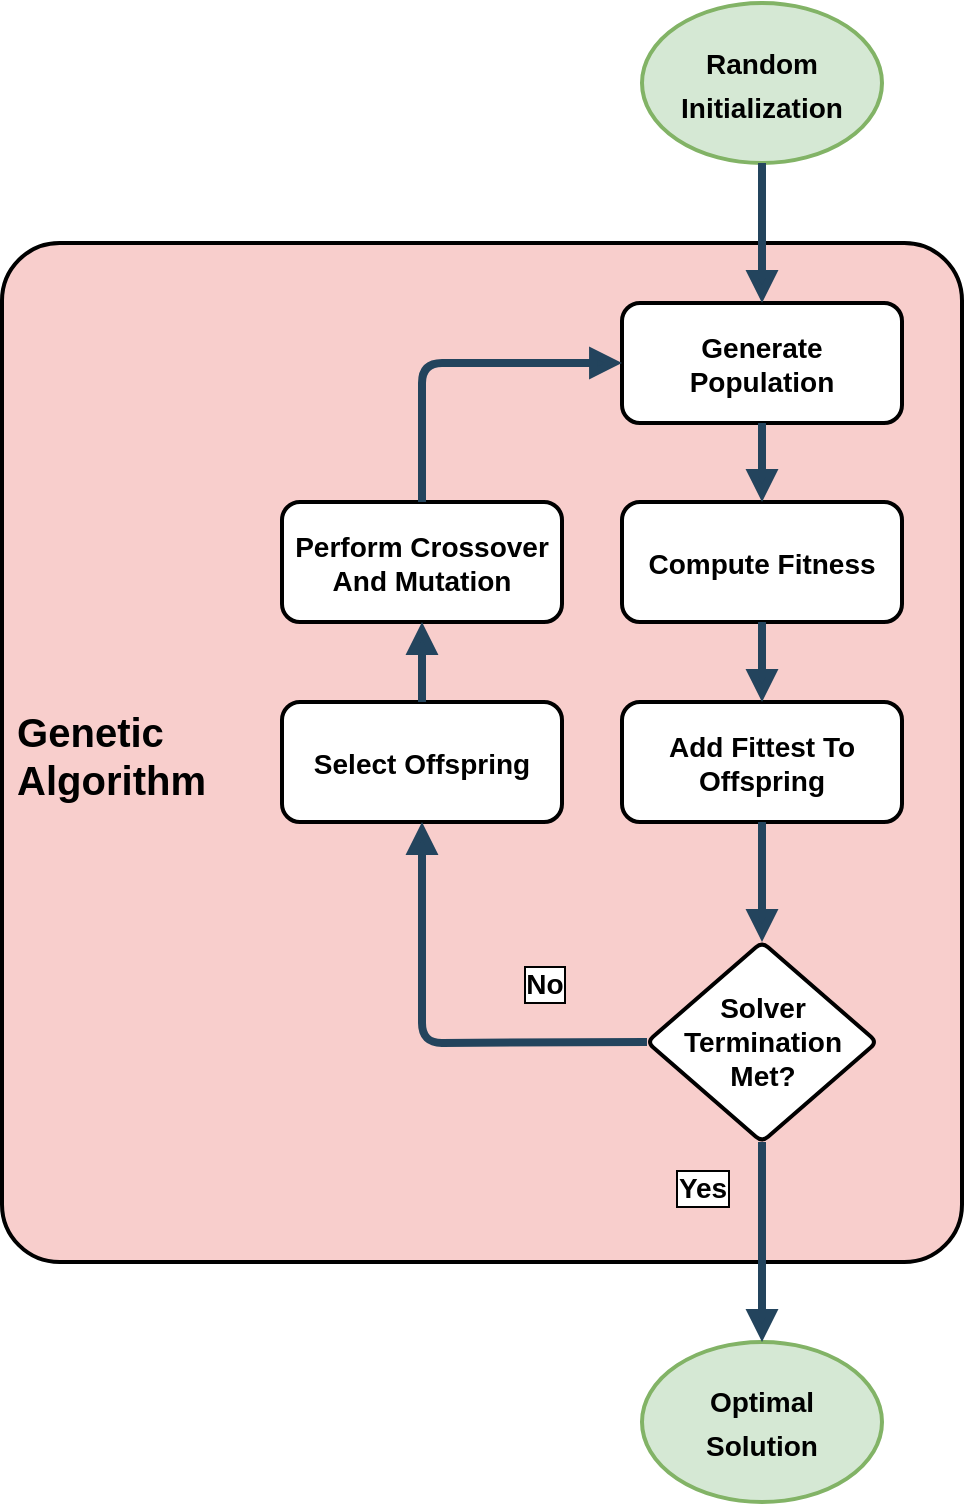 <mxfile version="18.0.5" type="device"><diagram name="Page-1" id="97916047-d0de-89f5-080d-49f4d83e522f"><mxGraphModel dx="1038" dy="519" grid="1" gridSize="10" guides="1" tooltips="1" connect="1" arrows="1" fold="1" page="1" pageScale="1.5" pageWidth="1169" pageHeight="827" background="none" math="0" shadow="0"><root><mxCell id="0"/><mxCell id="1" parent="0"/><mxCell id="3yxUaIpeCWrBdZ9gwRyb-2" value="" style="group" parent="1" vertex="1" connectable="0"><mxGeometry x="10" y="0.5" width="480" height="749.5" as="geometry"/></mxCell><mxCell id="3yxUaIpeCWrBdZ9gwRyb-3" value=" Genetic&#10; Algorithm" style="rounded=1;fillColor=#F8CECC;strokeColor=default;shadow=0;gradientColor=none;fontStyle=1;fontColor=#000000;fontSize=20;labelBackgroundColor=none;align=left;arcSize=6;strokeWidth=2;container=0;" parent="3yxUaIpeCWrBdZ9gwRyb-2" vertex="1"><mxGeometry y="120" width="480" height="509.5" as="geometry"/></mxCell><mxCell id="3yxUaIpeCWrBdZ9gwRyb-4" value="&lt;font style=&quot;font-size: 14px;&quot;&gt;&lt;b&gt;Optimal&lt;br&gt;Solution&lt;/b&gt;&lt;/font&gt;" style="ellipse;whiteSpace=wrap;html=1;rounded=1;shadow=0;labelBackgroundColor=none;fontSize=18;strokeColor=#82b366;strokeWidth=2;fillColor=#d5e8d4;container=0;" parent="3yxUaIpeCWrBdZ9gwRyb-2" vertex="1"><mxGeometry x="320" y="669.5" width="120" height="80" as="geometry"/></mxCell><mxCell id="3yxUaIpeCWrBdZ9gwRyb-5" value="" style="edgeStyle=elbowEdgeStyle;elbow=vertical;strokeWidth=4;endArrow=block;endFill=1;fontStyle=1;strokeColor=#23445D;exitX=0.5;exitY=1;exitDx=0;exitDy=0;entryX=0.5;entryY=0;entryDx=0;entryDy=0;" parent="3yxUaIpeCWrBdZ9gwRyb-2" source="3yxUaIpeCWrBdZ9gwRyb-10" target="3yxUaIpeCWrBdZ9gwRyb-4" edge="1"><mxGeometry x="-48" y="165.5" width="100" height="100" as="geometry"><mxPoint x="390" y="400" as="sourcePoint"/><mxPoint x="380" y="610" as="targetPoint"/></mxGeometry></mxCell><mxCell id="3yxUaIpeCWrBdZ9gwRyb-6" value="&lt;b&gt;Yes&lt;/b&gt;" style="edgeLabel;html=1;align=center;verticalAlign=middle;resizable=0;points=[];fontSize=14;fontColor=#000000;labelBorderColor=default;container=0;" parent="3yxUaIpeCWrBdZ9gwRyb-5" vertex="1" connectable="0"><mxGeometry relative="1" as="geometry"><mxPoint x="-30" y="-27" as="offset"/></mxGeometry></mxCell><mxCell id="3yxUaIpeCWrBdZ9gwRyb-7" value="Generate&#10;Population" style="rounded=1;fillColor=#FFFFFF;strokeColor=default;shadow=0;gradientColor=none;fontStyle=1;fontColor=#000000;fontSize=14;strokeWidth=2;container=0;" parent="3yxUaIpeCWrBdZ9gwRyb-2" vertex="1"><mxGeometry x="310" y="150" width="140" height="60" as="geometry"/></mxCell><mxCell id="3yxUaIpeCWrBdZ9gwRyb-8" value="Compute Fitness" style="rounded=1;fillColor=#FFFFFF;strokeColor=default;shadow=0;gradientColor=none;fontStyle=1;fontColor=#000000;fontSize=14;strokeWidth=2;container=0;" parent="3yxUaIpeCWrBdZ9gwRyb-2" vertex="1"><mxGeometry x="310" y="249.5" width="140" height="60" as="geometry"/></mxCell><mxCell id="3yxUaIpeCWrBdZ9gwRyb-9" value="" style="edgeStyle=elbowEdgeStyle;elbow=vertical;strokeWidth=4;endArrow=block;endFill=1;fontStyle=1;strokeColor=#23445D;exitX=0.5;exitY=1;exitDx=0;exitDy=0;entryX=0.5;entryY=0;entryDx=0;entryDy=0;" parent="3yxUaIpeCWrBdZ9gwRyb-2" source="3yxUaIpeCWrBdZ9gwRyb-7" target="3yxUaIpeCWrBdZ9gwRyb-8" edge="1"><mxGeometry x="-68" y="145.5" width="100" height="100" as="geometry"><mxPoint x="390" y="220" as="sourcePoint"/><mxPoint x="390" y="250" as="targetPoint"/></mxGeometry></mxCell><mxCell id="3yxUaIpeCWrBdZ9gwRyb-10" value="&lt;b&gt;Solver Termination&lt;br&gt;Met?&lt;br&gt;&lt;/b&gt;" style="rhombus;whiteSpace=wrap;html=1;rounded=1;shadow=0;labelBackgroundColor=none;fontSize=14;fontColor=#000000;strokeColor=default;strokeWidth=2;fillColor=#FFFFFF;arcSize=8;container=0;" parent="3yxUaIpeCWrBdZ9gwRyb-2" vertex="1"><mxGeometry x="322.5" y="469.5" width="115" height="100" as="geometry"/></mxCell><mxCell id="3yxUaIpeCWrBdZ9gwRyb-11" value="&lt;font style=&quot;font-size: 14px;&quot;&gt;&lt;b&gt;Random Initialization&lt;br&gt;&lt;/b&gt;&lt;/font&gt;" style="ellipse;whiteSpace=wrap;html=1;rounded=1;shadow=0;labelBackgroundColor=none;fontSize=18;strokeColor=#82b366;strokeWidth=2;fillColor=#d5e8d4;container=0;" parent="3yxUaIpeCWrBdZ9gwRyb-2" vertex="1"><mxGeometry x="320" width="120" height="80" as="geometry"/></mxCell><mxCell id="3yxUaIpeCWrBdZ9gwRyb-12" value="" style="edgeStyle=elbowEdgeStyle;elbow=vertical;strokeWidth=4;endArrow=block;endFill=1;fontStyle=1;strokeColor=#23445D;exitX=0.5;exitY=1;exitDx=0;exitDy=0;entryX=0.5;entryY=0;entryDx=0;entryDy=0;" parent="3yxUaIpeCWrBdZ9gwRyb-2" source="3yxUaIpeCWrBdZ9gwRyb-11" target="3yxUaIpeCWrBdZ9gwRyb-7" edge="1"><mxGeometry x="-68" y="145.5" width="100" height="100" as="geometry"><mxPoint x="390" y="220" as="sourcePoint"/><mxPoint x="380" y="150" as="targetPoint"/></mxGeometry></mxCell><mxCell id="3yxUaIpeCWrBdZ9gwRyb-13" value="Perform Crossover&#10;And Mutation" style="rounded=1;fillColor=#FFFFFF;strokeColor=default;shadow=0;gradientColor=none;fontStyle=1;fontColor=#000000;fontSize=14;strokeWidth=2;container=0;" parent="3yxUaIpeCWrBdZ9gwRyb-2" vertex="1"><mxGeometry x="140" y="249.5" width="140" height="60" as="geometry"/></mxCell><mxCell id="3yxUaIpeCWrBdZ9gwRyb-14" value="" style="edgeStyle=elbowEdgeStyle;elbow=vertical;strokeWidth=4;endArrow=block;endFill=1;fontStyle=1;strokeColor=#23445D;exitX=0.5;exitY=0;exitDx=0;exitDy=0;entryX=0;entryY=0.5;entryDx=0;entryDy=0;" parent="3yxUaIpeCWrBdZ9gwRyb-2" source="3yxUaIpeCWrBdZ9gwRyb-13" target="3yxUaIpeCWrBdZ9gwRyb-7" edge="1"><mxGeometry x="-38" y="175.5" width="100" height="100" as="geometry"><mxPoint x="332.5" y="485" as="sourcePoint"/><mxPoint x="210" y="220" as="targetPoint"/><Array as="points"><mxPoint x="250" y="180"/></Array></mxGeometry></mxCell><mxCell id="3yxUaIpeCWrBdZ9gwRyb-15" value="Add Fittest To&#10;Offspring" style="rounded=1;fillColor=#FFFFFF;strokeColor=default;shadow=0;gradientColor=none;fontStyle=1;fontColor=#000000;fontSize=14;strokeWidth=2;container=0;" parent="3yxUaIpeCWrBdZ9gwRyb-2" vertex="1"><mxGeometry x="310" y="349.5" width="140" height="60" as="geometry"/></mxCell><mxCell id="3yxUaIpeCWrBdZ9gwRyb-16" value="" style="edgeStyle=elbowEdgeStyle;elbow=vertical;strokeWidth=4;endArrow=block;endFill=1;fontStyle=1;strokeColor=#23445D;exitX=0.5;exitY=1;exitDx=0;exitDy=0;entryX=0.5;entryY=0;entryDx=0;entryDy=0;" parent="3yxUaIpeCWrBdZ9gwRyb-2" source="3yxUaIpeCWrBdZ9gwRyb-8" target="3yxUaIpeCWrBdZ9gwRyb-15" edge="1"><mxGeometry x="-68" y="164.5" width="100" height="100" as="geometry"><mxPoint x="390" y="309.5" as="sourcePoint"/><mxPoint x="390" y="430" as="targetPoint"/></mxGeometry></mxCell><mxCell id="3yxUaIpeCWrBdZ9gwRyb-17" value="" style="edgeStyle=elbowEdgeStyle;elbow=vertical;strokeWidth=4;endArrow=block;endFill=1;fontStyle=1;strokeColor=#23445D;exitX=0.5;exitY=1;exitDx=0;exitDy=0;entryX=0.5;entryY=0;entryDx=0;entryDy=0;" parent="3yxUaIpeCWrBdZ9gwRyb-2" source="3yxUaIpeCWrBdZ9gwRyb-15" target="3yxUaIpeCWrBdZ9gwRyb-10" edge="1"><mxGeometry x="-58" y="174.5" width="100" height="100" as="geometry"><mxPoint x="390" y="319.5" as="sourcePoint"/><mxPoint x="390" y="359.5" as="targetPoint"/><Array as="points"><mxPoint x="400" y="449.5"/></Array></mxGeometry></mxCell><mxCell id="3yxUaIpeCWrBdZ9gwRyb-18" value="Select Offspring" style="rounded=1;fillColor=#FFFFFF;strokeColor=default;shadow=0;gradientColor=none;fontStyle=1;fontColor=#000000;fontSize=14;strokeWidth=2;container=0;" parent="3yxUaIpeCWrBdZ9gwRyb-2" vertex="1"><mxGeometry x="140" y="349.5" width="140" height="60" as="geometry"/></mxCell><mxCell id="3yxUaIpeCWrBdZ9gwRyb-19" value="" style="edgeStyle=elbowEdgeStyle;elbow=vertical;strokeWidth=4;endArrow=block;endFill=1;fontStyle=1;strokeColor=#23445D;exitX=0.5;exitY=0;exitDx=0;exitDy=0;entryX=0.5;entryY=1;entryDx=0;entryDy=0;startArrow=none;" parent="3yxUaIpeCWrBdZ9gwRyb-2" source="3yxUaIpeCWrBdZ9gwRyb-18" target="3yxUaIpeCWrBdZ9gwRyb-13" edge="1"><mxGeometry x="-48" y="165.5" width="100" height="100" as="geometry"><mxPoint x="390" y="400" as="sourcePoint"/><mxPoint x="390" y="430" as="targetPoint"/><Array as="points"/></mxGeometry></mxCell><mxCell id="3yxUaIpeCWrBdZ9gwRyb-20" value="" style="edgeStyle=elbowEdgeStyle;elbow=vertical;strokeWidth=4;endArrow=block;endFill=1;fontStyle=1;strokeColor=#23445D;exitX=0;exitY=0.5;exitDx=0;exitDy=0;entryX=0.5;entryY=1;entryDx=0;entryDy=0;startArrow=none;startFill=0;" parent="3yxUaIpeCWrBdZ9gwRyb-2" source="3yxUaIpeCWrBdZ9gwRyb-10" target="3yxUaIpeCWrBdZ9gwRyb-18" edge="1"><mxGeometry x="-48" y="165.5" width="100" height="100" as="geometry"><mxPoint x="322.5" y="519.5" as="sourcePoint"/><mxPoint x="210" y="369.5" as="targetPoint"/><Array as="points"><mxPoint x="260" y="520"/></Array></mxGeometry></mxCell><mxCell id="3yxUaIpeCWrBdZ9gwRyb-21" value="&lt;b&gt;No&lt;/b&gt;" style="edgeLabel;html=1;align=center;verticalAlign=middle;resizable=0;points=[];fontSize=14;fontColor=#000000;labelBorderColor=default;container=0;" parent="3yxUaIpeCWrBdZ9gwRyb-20" vertex="1" connectable="0"><mxGeometry relative="1" as="geometry"><mxPoint x="60" y="-30" as="offset"/></mxGeometry></mxCell></root></mxGraphModel></diagram></mxfile>